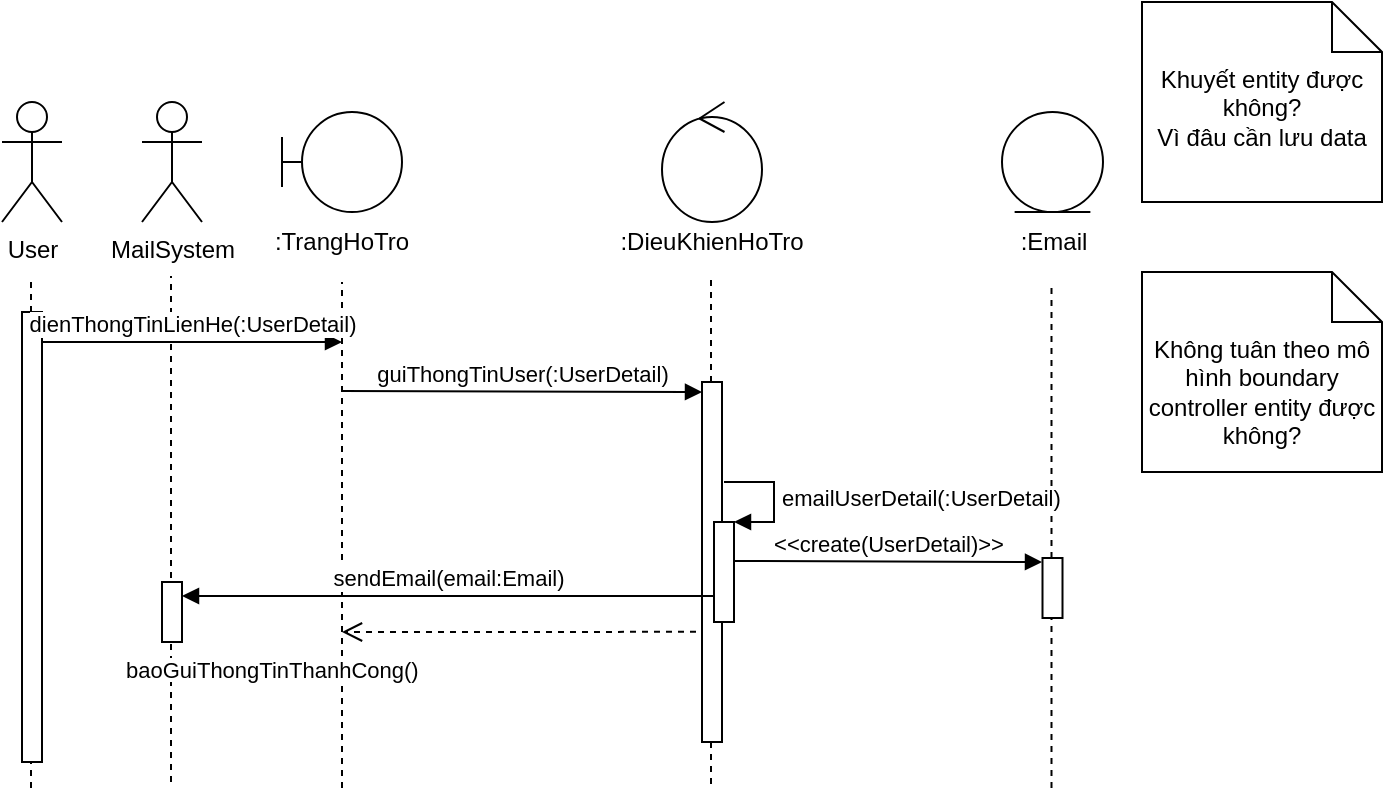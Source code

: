 <mxfile version="13.9.2" type="github">
  <diagram id="sI9TE-EgJMLFVtIxXHHQ" name="Page-1">
    <mxGraphModel dx="1036" dy="462" grid="1" gridSize="10" guides="1" tooltips="1" connect="1" arrows="1" fold="1" page="1" pageScale="1" pageWidth="850" pageHeight="1100" math="0" shadow="0">
      <root>
        <mxCell id="0" />
        <mxCell id="1" parent="0" />
        <mxCell id="GdoIcgviskt0OY-vlsV1-24" value="" style="endArrow=none;dashed=1;html=1;" edge="1" parent="1">
          <mxGeometry width="50" height="50" relative="1" as="geometry">
            <mxPoint x="234.5" y="430" as="sourcePoint" />
            <mxPoint x="234.5" y="177" as="targetPoint" />
          </mxGeometry>
        </mxCell>
        <mxCell id="GdoIcgviskt0OY-vlsV1-2" value="User" style="shape=umlActor;verticalLabelPosition=bottom;verticalAlign=top;html=1;outlineConnect=0;" vertex="1" parent="1">
          <mxGeometry x="150" y="90" width="30" height="60" as="geometry" />
        </mxCell>
        <mxCell id="GdoIcgviskt0OY-vlsV1-3" value="" style="shape=umlBoundary;whiteSpace=wrap;html=1;" vertex="1" parent="1">
          <mxGeometry x="290" y="95" width="60" height="50" as="geometry" />
        </mxCell>
        <mxCell id="GdoIcgviskt0OY-vlsV1-4" value="" style="ellipse;shape=umlControl;whiteSpace=wrap;html=1;" vertex="1" parent="1">
          <mxGeometry x="480" y="90" width="50" height="60" as="geometry" />
        </mxCell>
        <mxCell id="GdoIcgviskt0OY-vlsV1-5" value="" style="ellipse;shape=umlEntity;whiteSpace=wrap;html=1;" vertex="1" parent="1">
          <mxGeometry x="650" y="95" width="50.5" height="50" as="geometry" />
        </mxCell>
        <mxCell id="GdoIcgviskt0OY-vlsV1-6" value=":TrangHoTro" style="text;html=1;strokeColor=none;fillColor=none;align=center;verticalAlign=middle;whiteSpace=wrap;rounded=0;" vertex="1" parent="1">
          <mxGeometry x="300" y="150" width="40" height="20" as="geometry" />
        </mxCell>
        <mxCell id="GdoIcgviskt0OY-vlsV1-7" value=":DieuKhienHoTro" style="text;html=1;strokeColor=none;fillColor=none;align=center;verticalAlign=middle;whiteSpace=wrap;rounded=0;" vertex="1" parent="1">
          <mxGeometry x="485" y="150" width="40" height="20" as="geometry" />
        </mxCell>
        <mxCell id="GdoIcgviskt0OY-vlsV1-8" value=":Email" style="text;html=1;strokeColor=none;fillColor=none;align=center;verticalAlign=middle;whiteSpace=wrap;rounded=0;" vertex="1" parent="1">
          <mxGeometry x="655.5" y="150" width="40" height="20" as="geometry" />
        </mxCell>
        <mxCell id="GdoIcgviskt0OY-vlsV1-9" value="Không tuân theo mô hình boundary controller entity được không?" style="shape=note2;boundedLbl=1;whiteSpace=wrap;html=1;size=25;verticalAlign=top;align=center;" vertex="1" parent="1">
          <mxGeometry x="720" y="175" width="120" height="100" as="geometry" />
        </mxCell>
        <mxCell id="GdoIcgviskt0OY-vlsV1-10" value="Khuyết entity được không?&lt;br&gt;Vì đâu cần lưu data" style="shape=note2;boundedLbl=1;whiteSpace=wrap;html=1;size=25;verticalAlign=top;align=center;" vertex="1" parent="1">
          <mxGeometry x="720" y="40" width="120" height="100" as="geometry" />
        </mxCell>
        <mxCell id="GdoIcgviskt0OY-vlsV1-13" value="" style="endArrow=none;dashed=1;html=1;" edge="1" parent="1" source="GdoIcgviskt0OY-vlsV1-37">
          <mxGeometry width="50" height="50" relative="1" as="geometry">
            <mxPoint x="674.75" y="433" as="sourcePoint" />
            <mxPoint x="674.75" y="180" as="targetPoint" />
          </mxGeometry>
        </mxCell>
        <mxCell id="GdoIcgviskt0OY-vlsV1-14" value="" style="endArrow=none;dashed=1;html=1;" edge="1" parent="1" source="GdoIcgviskt0OY-vlsV1-17">
          <mxGeometry width="50" height="50" relative="1" as="geometry">
            <mxPoint x="164.5" y="433" as="sourcePoint" />
            <mxPoint x="164.5" y="180" as="targetPoint" />
          </mxGeometry>
        </mxCell>
        <mxCell id="GdoIcgviskt0OY-vlsV1-15" value="" style="endArrow=none;dashed=1;html=1;" edge="1" parent="1">
          <mxGeometry width="50" height="50" relative="1" as="geometry">
            <mxPoint x="320" y="433" as="sourcePoint" />
            <mxPoint x="320" y="180" as="targetPoint" />
          </mxGeometry>
        </mxCell>
        <mxCell id="GdoIcgviskt0OY-vlsV1-16" value="" style="endArrow=none;dashed=1;html=1;" edge="1" parent="1" source="GdoIcgviskt0OY-vlsV1-27">
          <mxGeometry width="50" height="50" relative="1" as="geometry">
            <mxPoint x="504.5" y="431" as="sourcePoint" />
            <mxPoint x="504.5" y="178" as="targetPoint" />
          </mxGeometry>
        </mxCell>
        <mxCell id="GdoIcgviskt0OY-vlsV1-17" value="" style="html=1;points=[];perimeter=orthogonalPerimeter;" vertex="1" parent="1">
          <mxGeometry x="160" y="195" width="10" height="225" as="geometry" />
        </mxCell>
        <mxCell id="GdoIcgviskt0OY-vlsV1-18" value="" style="endArrow=none;dashed=1;html=1;" edge="1" parent="1" target="GdoIcgviskt0OY-vlsV1-17">
          <mxGeometry width="50" height="50" relative="1" as="geometry">
            <mxPoint x="164.5" y="433" as="sourcePoint" />
            <mxPoint x="164.5" y="180" as="targetPoint" />
          </mxGeometry>
        </mxCell>
        <mxCell id="GdoIcgviskt0OY-vlsV1-21" value="dienThongTinLienHe(:UserDetail)" style="html=1;verticalAlign=bottom;endArrow=block;" edge="1" parent="1">
          <mxGeometry relative="1" as="geometry">
            <mxPoint x="170" y="210" as="sourcePoint" />
            <mxPoint x="320" y="210" as="targetPoint" />
          </mxGeometry>
        </mxCell>
        <mxCell id="GdoIcgviskt0OY-vlsV1-22" value="guiThongTinUser(:UserDetail)" style="html=1;verticalAlign=bottom;endArrow=block;" edge="1" parent="1">
          <mxGeometry relative="1" as="geometry">
            <mxPoint x="320" y="234.5" as="sourcePoint" />
            <mxPoint x="500" y="235" as="targetPoint" />
          </mxGeometry>
        </mxCell>
        <mxCell id="GdoIcgviskt0OY-vlsV1-23" value="MailSystem" style="shape=umlActor;verticalLabelPosition=bottom;verticalAlign=top;html=1;" vertex="1" parent="1">
          <mxGeometry x="220" y="90" width="30" height="60" as="geometry" />
        </mxCell>
        <mxCell id="GdoIcgviskt0OY-vlsV1-27" value="" style="html=1;points=[];perimeter=orthogonalPerimeter;" vertex="1" parent="1">
          <mxGeometry x="500" y="230" width="10" height="180" as="geometry" />
        </mxCell>
        <mxCell id="GdoIcgviskt0OY-vlsV1-28" value="" style="endArrow=none;dashed=1;html=1;" edge="1" parent="1" target="GdoIcgviskt0OY-vlsV1-27">
          <mxGeometry width="50" height="50" relative="1" as="geometry">
            <mxPoint x="504.5" y="431" as="sourcePoint" />
            <mxPoint x="504.5" y="178" as="targetPoint" />
          </mxGeometry>
        </mxCell>
        <mxCell id="GdoIcgviskt0OY-vlsV1-29" value="" style="html=1;points=[];perimeter=orthogonalPerimeter;" vertex="1" parent="1">
          <mxGeometry x="506" y="300" width="10" height="50" as="geometry" />
        </mxCell>
        <mxCell id="GdoIcgviskt0OY-vlsV1-30" value="emailUserDetail(:UserDetail)" style="edgeStyle=orthogonalEdgeStyle;html=1;align=left;spacingLeft=2;endArrow=block;rounded=0;entryX=1;entryY=0;" edge="1" target="GdoIcgviskt0OY-vlsV1-29" parent="1">
          <mxGeometry relative="1" as="geometry">
            <mxPoint x="511" y="280" as="sourcePoint" />
            <Array as="points">
              <mxPoint x="536" y="280" />
            </Array>
          </mxGeometry>
        </mxCell>
        <mxCell id="GdoIcgviskt0OY-vlsV1-32" value="sendEmail(email:Email)" style="html=1;verticalAlign=bottom;endArrow=block;exitX=0;exitY=0.375;exitDx=0;exitDy=0;exitPerimeter=0;" edge="1" parent="1">
          <mxGeometry relative="1" as="geometry">
            <mxPoint x="506" y="337" as="sourcePoint" />
            <mxPoint x="240" y="337" as="targetPoint" />
          </mxGeometry>
        </mxCell>
        <mxCell id="GdoIcgviskt0OY-vlsV1-33" value="&amp;lt;&amp;lt;create(UserDetail)&amp;gt;&amp;gt;" style="html=1;verticalAlign=bottom;endArrow=block;" edge="1" parent="1">
          <mxGeometry relative="1" as="geometry">
            <mxPoint x="515.5" y="319.5" as="sourcePoint" />
            <mxPoint x="670" y="320" as="targetPoint" />
          </mxGeometry>
        </mxCell>
        <mxCell id="GdoIcgviskt0OY-vlsV1-34" value="" style="html=1;points=[];perimeter=orthogonalPerimeter;" vertex="1" parent="1">
          <mxGeometry x="230" y="330" width="10" height="30" as="geometry" />
        </mxCell>
        <mxCell id="GdoIcgviskt0OY-vlsV1-35" value="" style="html=1;verticalAlign=bottom;endArrow=open;dashed=1;endSize=8;exitX=-0.3;exitY=0.694;exitDx=0;exitDy=0;exitPerimeter=0;" edge="1" parent="1" source="GdoIcgviskt0OY-vlsV1-27">
          <mxGeometry relative="1" as="geometry">
            <mxPoint x="320" y="355" as="targetPoint" />
            <mxPoint x="290" y="270" as="sourcePoint" />
          </mxGeometry>
        </mxCell>
        <mxCell id="GdoIcgviskt0OY-vlsV1-36" value="&lt;div style=&quot;text-align: center&quot;&gt;&lt;font face=&quot;helvetica&quot;&gt;&lt;span style=&quot;font-size: 11px ; background-color: rgb(255 , 255 , 255)&quot;&gt;baoGuiThongTinThanhCong()&lt;/span&gt;&lt;/font&gt;&lt;/div&gt;" style="text;whiteSpace=wrap;html=1;" vertex="1" parent="1">
          <mxGeometry x="210" y="360" width="140" height="30" as="geometry" />
        </mxCell>
        <mxCell id="GdoIcgviskt0OY-vlsV1-37" value="" style="html=1;points=[];perimeter=orthogonalPerimeter;" vertex="1" parent="1">
          <mxGeometry x="670.25" y="318" width="10" height="30" as="geometry" />
        </mxCell>
        <mxCell id="GdoIcgviskt0OY-vlsV1-38" value="" style="endArrow=none;dashed=1;html=1;" edge="1" parent="1" target="GdoIcgviskt0OY-vlsV1-37">
          <mxGeometry width="50" height="50" relative="1" as="geometry">
            <mxPoint x="674.75" y="433" as="sourcePoint" />
            <mxPoint x="674.75" y="180" as="targetPoint" />
          </mxGeometry>
        </mxCell>
      </root>
    </mxGraphModel>
  </diagram>
</mxfile>
